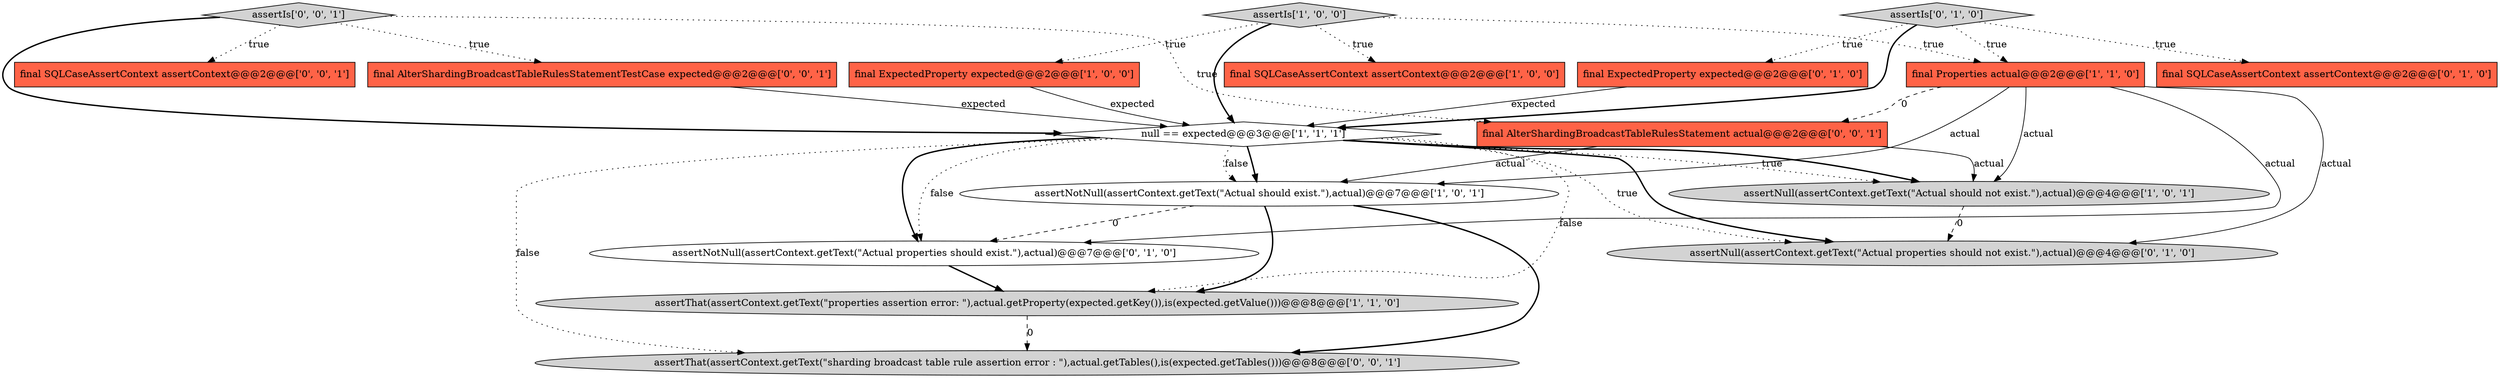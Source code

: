 digraph {
15 [style = filled, label = "final AlterShardingBroadcastTableRulesStatement actual@@@2@@@['0', '0', '1']", fillcolor = tomato, shape = box image = "AAA0AAABBB3BBB"];
9 [style = filled, label = "final ExpectedProperty expected@@@2@@@['0', '1', '0']", fillcolor = tomato, shape = box image = "AAA0AAABBB2BBB"];
14 [style = filled, label = "final AlterShardingBroadcastTableRulesStatementTestCase expected@@@2@@@['0', '0', '1']", fillcolor = tomato, shape = box image = "AAA0AAABBB3BBB"];
0 [style = filled, label = "assertNull(assertContext.getText(\"Actual should not exist.\"),actual)@@@4@@@['1', '0', '1']", fillcolor = lightgray, shape = ellipse image = "AAA0AAABBB1BBB"];
10 [style = filled, label = "final SQLCaseAssertContext assertContext@@@2@@@['0', '1', '0']", fillcolor = tomato, shape = box image = "AAA0AAABBB2BBB"];
12 [style = filled, label = "assertIs['0', '1', '0']", fillcolor = lightgray, shape = diamond image = "AAA0AAABBB2BBB"];
13 [style = filled, label = "final SQLCaseAssertContext assertContext@@@2@@@['0', '0', '1']", fillcolor = tomato, shape = box image = "AAA0AAABBB3BBB"];
2 [style = filled, label = "final SQLCaseAssertContext assertContext@@@2@@@['1', '0', '0']", fillcolor = tomato, shape = box image = "AAA0AAABBB1BBB"];
5 [style = filled, label = "assertThat(assertContext.getText(\"properties assertion error: \"),actual.getProperty(expected.getKey()),is(expected.getValue()))@@@8@@@['1', '1', '0']", fillcolor = lightgray, shape = ellipse image = "AAA0AAABBB1BBB"];
3 [style = filled, label = "final ExpectedProperty expected@@@2@@@['1', '0', '0']", fillcolor = tomato, shape = box image = "AAA0AAABBB1BBB"];
7 [style = filled, label = "final Properties actual@@@2@@@['1', '1', '0']", fillcolor = tomato, shape = box image = "AAA0AAABBB1BBB"];
6 [style = filled, label = "assertNotNull(assertContext.getText(\"Actual should exist.\"),actual)@@@7@@@['1', '0', '1']", fillcolor = white, shape = ellipse image = "AAA0AAABBB1BBB"];
4 [style = filled, label = "null == expected@@@3@@@['1', '1', '1']", fillcolor = white, shape = diamond image = "AAA0AAABBB1BBB"];
1 [style = filled, label = "assertIs['1', '0', '0']", fillcolor = lightgray, shape = diamond image = "AAA0AAABBB1BBB"];
11 [style = filled, label = "assertNotNull(assertContext.getText(\"Actual properties should exist.\"),actual)@@@7@@@['0', '1', '0']", fillcolor = white, shape = ellipse image = "AAA1AAABBB2BBB"];
17 [style = filled, label = "assertIs['0', '0', '1']", fillcolor = lightgray, shape = diamond image = "AAA0AAABBB3BBB"];
16 [style = filled, label = "assertThat(assertContext.getText(\"sharding broadcast table rule assertion error : \"),actual.getTables(),is(expected.getTables()))@@@8@@@['0', '0', '1']", fillcolor = lightgray, shape = ellipse image = "AAA0AAABBB3BBB"];
8 [style = filled, label = "assertNull(assertContext.getText(\"Actual properties should not exist.\"),actual)@@@4@@@['0', '1', '0']", fillcolor = lightgray, shape = ellipse image = "AAA1AAABBB2BBB"];
12->10 [style = dotted, label="true"];
12->7 [style = dotted, label="true"];
4->6 [style = bold, label=""];
4->16 [style = dotted, label="false"];
5->16 [style = dashed, label="0"];
17->14 [style = dotted, label="true"];
7->15 [style = dashed, label="0"];
14->4 [style = solid, label="expected"];
3->4 [style = solid, label="expected"];
4->11 [style = bold, label=""];
12->4 [style = bold, label=""];
1->7 [style = dotted, label="true"];
17->13 [style = dotted, label="true"];
7->11 [style = solid, label="actual"];
4->8 [style = bold, label=""];
15->0 [style = solid, label="actual"];
4->0 [style = dotted, label="true"];
4->11 [style = dotted, label="false"];
7->6 [style = solid, label="actual"];
4->8 [style = dotted, label="true"];
15->6 [style = solid, label="actual"];
6->16 [style = bold, label=""];
4->6 [style = dotted, label="false"];
17->4 [style = bold, label=""];
7->8 [style = solid, label="actual"];
17->15 [style = dotted, label="true"];
1->3 [style = dotted, label="true"];
4->5 [style = dotted, label="false"];
12->9 [style = dotted, label="true"];
9->4 [style = solid, label="expected"];
6->5 [style = bold, label=""];
1->4 [style = bold, label=""];
1->2 [style = dotted, label="true"];
6->11 [style = dashed, label="0"];
7->0 [style = solid, label="actual"];
0->8 [style = dashed, label="0"];
4->0 [style = bold, label=""];
11->5 [style = bold, label=""];
}

